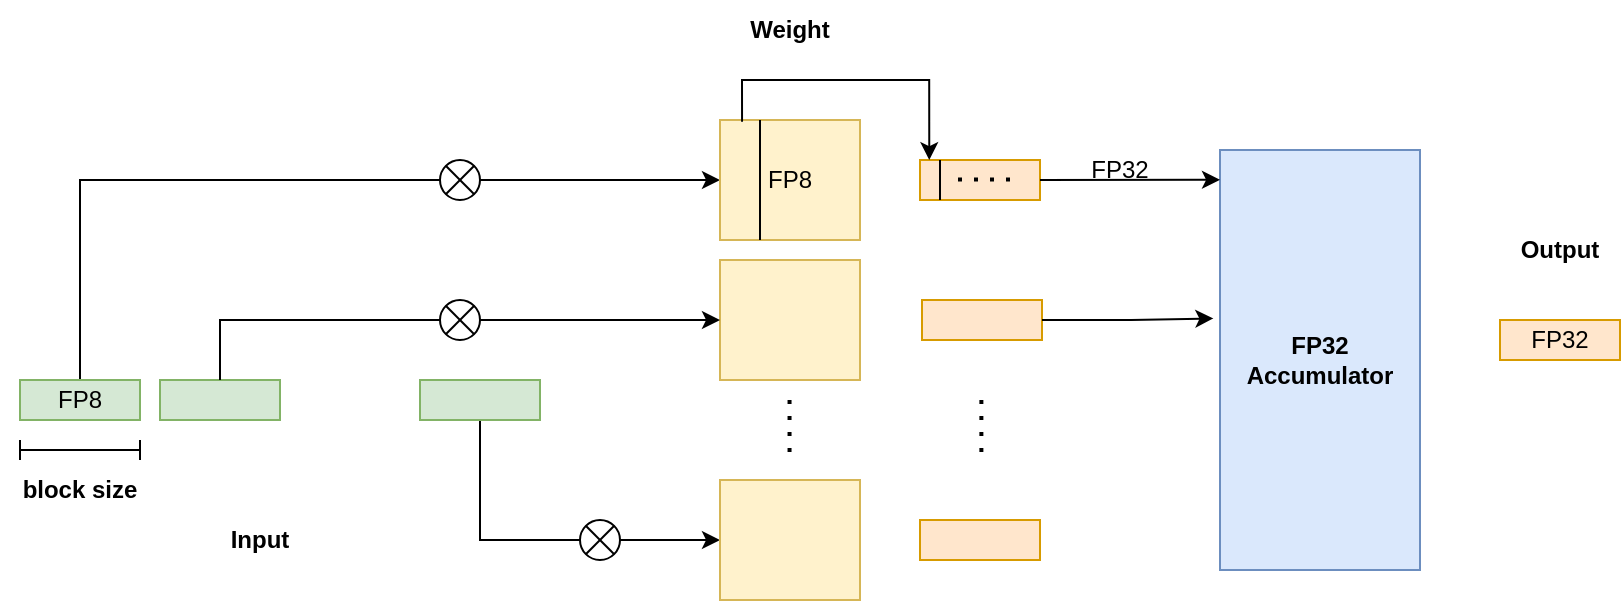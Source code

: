 <mxfile version="26.0.4">
  <diagram name="第 1 页" id="Oi6bGWKlkqbDatUB8jzQ">
    <mxGraphModel dx="1495" dy="749" grid="1" gridSize="10" guides="1" tooltips="1" connect="1" arrows="1" fold="1" page="1" pageScale="1" pageWidth="827" pageHeight="1169" math="0" shadow="0">
      <root>
        <mxCell id="0" />
        <mxCell id="1" parent="0" />
        <mxCell id="WLD2-9vDDByNQEJ-Vk1g-15" style="edgeStyle=orthogonalEdgeStyle;rounded=0;orthogonalLoop=1;jettySize=auto;html=1;exitX=0.5;exitY=0;exitDx=0;exitDy=0;entryX=0;entryY=0.5;entryDx=0;entryDy=0;" edge="1" parent="1" source="WLD2-9vDDByNQEJ-Vk1g-1" target="WLD2-9vDDByNQEJ-Vk1g-4">
          <mxGeometry relative="1" as="geometry" />
        </mxCell>
        <mxCell id="WLD2-9vDDByNQEJ-Vk1g-1" value="FP8" style="rounded=0;whiteSpace=wrap;html=1;fillColor=#d5e8d4;strokeColor=#82b366;" vertex="1" parent="1">
          <mxGeometry x="40" y="320" width="60" height="20" as="geometry" />
        </mxCell>
        <mxCell id="WLD2-9vDDByNQEJ-Vk1g-2" value="" style="rounded=0;whiteSpace=wrap;html=1;fillColor=#d5e8d4;strokeColor=#82b366;" vertex="1" parent="1">
          <mxGeometry x="110" y="320" width="60" height="20" as="geometry" />
        </mxCell>
        <mxCell id="WLD2-9vDDByNQEJ-Vk1g-21" style="edgeStyle=orthogonalEdgeStyle;rounded=0;orthogonalLoop=1;jettySize=auto;html=1;exitX=0.5;exitY=1;exitDx=0;exitDy=0;entryX=0;entryY=0.5;entryDx=0;entryDy=0;" edge="1" parent="1" source="WLD2-9vDDByNQEJ-Vk1g-3" target="WLD2-9vDDByNQEJ-Vk1g-8">
          <mxGeometry relative="1" as="geometry" />
        </mxCell>
        <mxCell id="WLD2-9vDDByNQEJ-Vk1g-3" value="" style="rounded=0;whiteSpace=wrap;html=1;fillColor=#d5e8d4;strokeColor=#82b366;" vertex="1" parent="1">
          <mxGeometry x="240" y="320" width="60" height="20" as="geometry" />
        </mxCell>
        <mxCell id="WLD2-9vDDByNQEJ-Vk1g-4" value="FP8" style="rounded=0;whiteSpace=wrap;html=1;fillColor=#fff2cc;strokeColor=#d6b656;" vertex="1" parent="1">
          <mxGeometry x="390" y="190" width="70" height="60" as="geometry" />
        </mxCell>
        <mxCell id="WLD2-9vDDByNQEJ-Vk1g-7" value="" style="rounded=0;whiteSpace=wrap;html=1;fillColor=#fff2cc;strokeColor=#d6b656;" vertex="1" parent="1">
          <mxGeometry x="390" y="260" width="70" height="60" as="geometry" />
        </mxCell>
        <mxCell id="WLD2-9vDDByNQEJ-Vk1g-8" value="" style="rounded=0;whiteSpace=wrap;html=1;fillColor=#fff2cc;strokeColor=#d6b656;" vertex="1" parent="1">
          <mxGeometry x="390" y="370" width="70" height="60" as="geometry" />
        </mxCell>
        <mxCell id="WLD2-9vDDByNQEJ-Vk1g-9" value="" style="endArrow=none;dashed=1;html=1;dashPattern=1 3;strokeWidth=2;rounded=0;" edge="1" parent="1">
          <mxGeometry width="50" height="50" relative="1" as="geometry">
            <mxPoint x="424.77" y="330" as="sourcePoint" />
            <mxPoint x="424.77" y="360" as="targetPoint" />
          </mxGeometry>
        </mxCell>
        <mxCell id="WLD2-9vDDByNQEJ-Vk1g-10" value="&lt;b&gt;Input&lt;/b&gt;" style="text;html=1;align=center;verticalAlign=middle;whiteSpace=wrap;rounded=0;" vertex="1" parent="1">
          <mxGeometry x="130" y="385" width="60" height="30" as="geometry" />
        </mxCell>
        <mxCell id="WLD2-9vDDByNQEJ-Vk1g-11" value="&lt;b&gt;Weight&lt;/b&gt;" style="text;html=1;align=center;verticalAlign=middle;whiteSpace=wrap;rounded=0;" vertex="1" parent="1">
          <mxGeometry x="395" y="130" width="60" height="30" as="geometry" />
        </mxCell>
        <mxCell id="WLD2-9vDDByNQEJ-Vk1g-12" value="" style="shape=crossbar;whiteSpace=wrap;html=1;rounded=1;" vertex="1" parent="1">
          <mxGeometry x="40" y="350" width="60" height="10" as="geometry" />
        </mxCell>
        <mxCell id="WLD2-9vDDByNQEJ-Vk1g-14" value="&lt;b&gt;&lt;font style=&quot;font-size: 12px;&quot;&gt;block size&lt;/font&gt;&lt;/b&gt;" style="text;html=1;align=center;verticalAlign=middle;whiteSpace=wrap;rounded=0;" vertex="1" parent="1">
          <mxGeometry x="30" y="360" width="80" height="30" as="geometry" />
        </mxCell>
        <mxCell id="WLD2-9vDDByNQEJ-Vk1g-16" value="" style="shape=sumEllipse;perimeter=ellipsePerimeter;whiteSpace=wrap;html=1;backgroundOutline=1;" vertex="1" parent="1">
          <mxGeometry x="250" y="210" width="20" height="20" as="geometry" />
        </mxCell>
        <mxCell id="WLD2-9vDDByNQEJ-Vk1g-17" value="" style="rounded=0;whiteSpace=wrap;html=1;fillColor=#ffe6cc;strokeColor=#d79b00;" vertex="1" parent="1">
          <mxGeometry x="490" y="210" width="60" height="20" as="geometry" />
        </mxCell>
        <mxCell id="WLD2-9vDDByNQEJ-Vk1g-18" style="edgeStyle=orthogonalEdgeStyle;rounded=0;orthogonalLoop=1;jettySize=auto;html=1;exitX=0.5;exitY=0;exitDx=0;exitDy=0;entryX=0;entryY=0.5;entryDx=0;entryDy=0;" edge="1" parent="1" source="WLD2-9vDDByNQEJ-Vk1g-2" target="WLD2-9vDDByNQEJ-Vk1g-7">
          <mxGeometry relative="1" as="geometry" />
        </mxCell>
        <mxCell id="WLD2-9vDDByNQEJ-Vk1g-19" value="" style="rounded=0;whiteSpace=wrap;html=1;fillColor=#ffe6cc;strokeColor=#d79b00;" vertex="1" parent="1">
          <mxGeometry x="491" y="280" width="60" height="20" as="geometry" />
        </mxCell>
        <mxCell id="WLD2-9vDDByNQEJ-Vk1g-20" value="" style="rounded=0;whiteSpace=wrap;html=1;fillColor=#ffe6cc;strokeColor=#d79b00;" vertex="1" parent="1">
          <mxGeometry x="490" y="390" width="60" height="20" as="geometry" />
        </mxCell>
        <mxCell id="WLD2-9vDDByNQEJ-Vk1g-22" value="" style="shape=sumEllipse;perimeter=ellipsePerimeter;whiteSpace=wrap;html=1;backgroundOutline=1;" vertex="1" parent="1">
          <mxGeometry x="320" y="390" width="20" height="20" as="geometry" />
        </mxCell>
        <mxCell id="WLD2-9vDDByNQEJ-Vk1g-23" value="" style="shape=sumEllipse;perimeter=ellipsePerimeter;whiteSpace=wrap;html=1;backgroundOutline=1;" vertex="1" parent="1">
          <mxGeometry x="250" y="280" width="20" height="20" as="geometry" />
        </mxCell>
        <mxCell id="WLD2-9vDDByNQEJ-Vk1g-24" value="&lt;b&gt;FP32 Accumulator&lt;/b&gt;" style="rounded=0;whiteSpace=wrap;html=1;fillColor=#dae8fc;strokeColor=#6c8ebf;" vertex="1" parent="1">
          <mxGeometry x="640" y="205" width="100" height="210" as="geometry" />
        </mxCell>
        <mxCell id="WLD2-9vDDByNQEJ-Vk1g-26" value="" style="endArrow=none;html=1;rounded=0;" edge="1" parent="1">
          <mxGeometry width="50" height="50" relative="1" as="geometry">
            <mxPoint x="410" y="250" as="sourcePoint" />
            <mxPoint x="410" y="190" as="targetPoint" />
          </mxGeometry>
        </mxCell>
        <mxCell id="WLD2-9vDDByNQEJ-Vk1g-27" value="" style="endArrow=none;html=1;rounded=0;" edge="1" parent="1">
          <mxGeometry width="50" height="50" relative="1" as="geometry">
            <mxPoint x="500" y="230" as="sourcePoint" />
            <mxPoint x="500" y="210" as="targetPoint" />
          </mxGeometry>
        </mxCell>
        <mxCell id="WLD2-9vDDByNQEJ-Vk1g-30" style="edgeStyle=orthogonalEdgeStyle;rounded=0;orthogonalLoop=1;jettySize=auto;html=1;exitX=0.129;exitY=0.015;exitDx=0;exitDy=0;entryX=0.044;entryY=0.003;entryDx=0;entryDy=0;entryPerimeter=0;exitPerimeter=0;" edge="1" parent="1">
          <mxGeometry relative="1" as="geometry">
            <mxPoint x="401.03" y="190.9" as="sourcePoint" />
            <mxPoint x="494.64" y="210.06" as="targetPoint" />
            <Array as="points">
              <mxPoint x="401" y="170" />
              <mxPoint x="495" y="170" />
            </Array>
          </mxGeometry>
        </mxCell>
        <mxCell id="WLD2-9vDDByNQEJ-Vk1g-31" value="" style="endArrow=none;dashed=1;html=1;dashPattern=1 3;strokeWidth=2;rounded=0;" edge="1" parent="1">
          <mxGeometry width="50" height="50" relative="1" as="geometry">
            <mxPoint x="509" y="219.69" as="sourcePoint" />
            <mxPoint x="539" y="219.69" as="targetPoint" />
          </mxGeometry>
        </mxCell>
        <mxCell id="WLD2-9vDDByNQEJ-Vk1g-32" value="" style="endArrow=classic;html=1;rounded=0;exitX=1;exitY=0.5;exitDx=0;exitDy=0;entryX=0;entryY=0.071;entryDx=0;entryDy=0;entryPerimeter=0;" edge="1" parent="1" source="WLD2-9vDDByNQEJ-Vk1g-17" target="WLD2-9vDDByNQEJ-Vk1g-24">
          <mxGeometry width="50" height="50" relative="1" as="geometry">
            <mxPoint x="570" y="260" as="sourcePoint" />
            <mxPoint x="610" y="250" as="targetPoint" />
          </mxGeometry>
        </mxCell>
        <mxCell id="WLD2-9vDDByNQEJ-Vk1g-33" value="FP32" style="text;html=1;align=center;verticalAlign=middle;whiteSpace=wrap;rounded=0;" vertex="1" parent="1">
          <mxGeometry x="560" y="200" width="60" height="30" as="geometry" />
        </mxCell>
        <mxCell id="WLD2-9vDDByNQEJ-Vk1g-34" value="FP32" style="rounded=0;whiteSpace=wrap;html=1;fillColor=#ffe6cc;strokeColor=#d79b00;" vertex="1" parent="1">
          <mxGeometry x="780" y="290" width="60" height="20" as="geometry" />
        </mxCell>
        <mxCell id="WLD2-9vDDByNQEJ-Vk1g-37" style="edgeStyle=orthogonalEdgeStyle;rounded=0;orthogonalLoop=1;jettySize=auto;html=1;exitX=1;exitY=0.5;exitDx=0;exitDy=0;entryX=-0.033;entryY=0.401;entryDx=0;entryDy=0;entryPerimeter=0;" edge="1" parent="1" source="WLD2-9vDDByNQEJ-Vk1g-19" target="WLD2-9vDDByNQEJ-Vk1g-24">
          <mxGeometry relative="1" as="geometry" />
        </mxCell>
        <mxCell id="WLD2-9vDDByNQEJ-Vk1g-38" value="" style="endArrow=none;dashed=1;html=1;dashPattern=1 3;strokeWidth=2;rounded=0;" edge="1" parent="1">
          <mxGeometry width="50" height="50" relative="1" as="geometry">
            <mxPoint x="520.69" y="330" as="sourcePoint" />
            <mxPoint x="520.69" y="360" as="targetPoint" />
          </mxGeometry>
        </mxCell>
        <mxCell id="WLD2-9vDDByNQEJ-Vk1g-39" value="&lt;b&gt;Output&lt;/b&gt;" style="text;html=1;align=center;verticalAlign=middle;whiteSpace=wrap;rounded=0;" vertex="1" parent="1">
          <mxGeometry x="780" y="240" width="60" height="30" as="geometry" />
        </mxCell>
      </root>
    </mxGraphModel>
  </diagram>
</mxfile>
